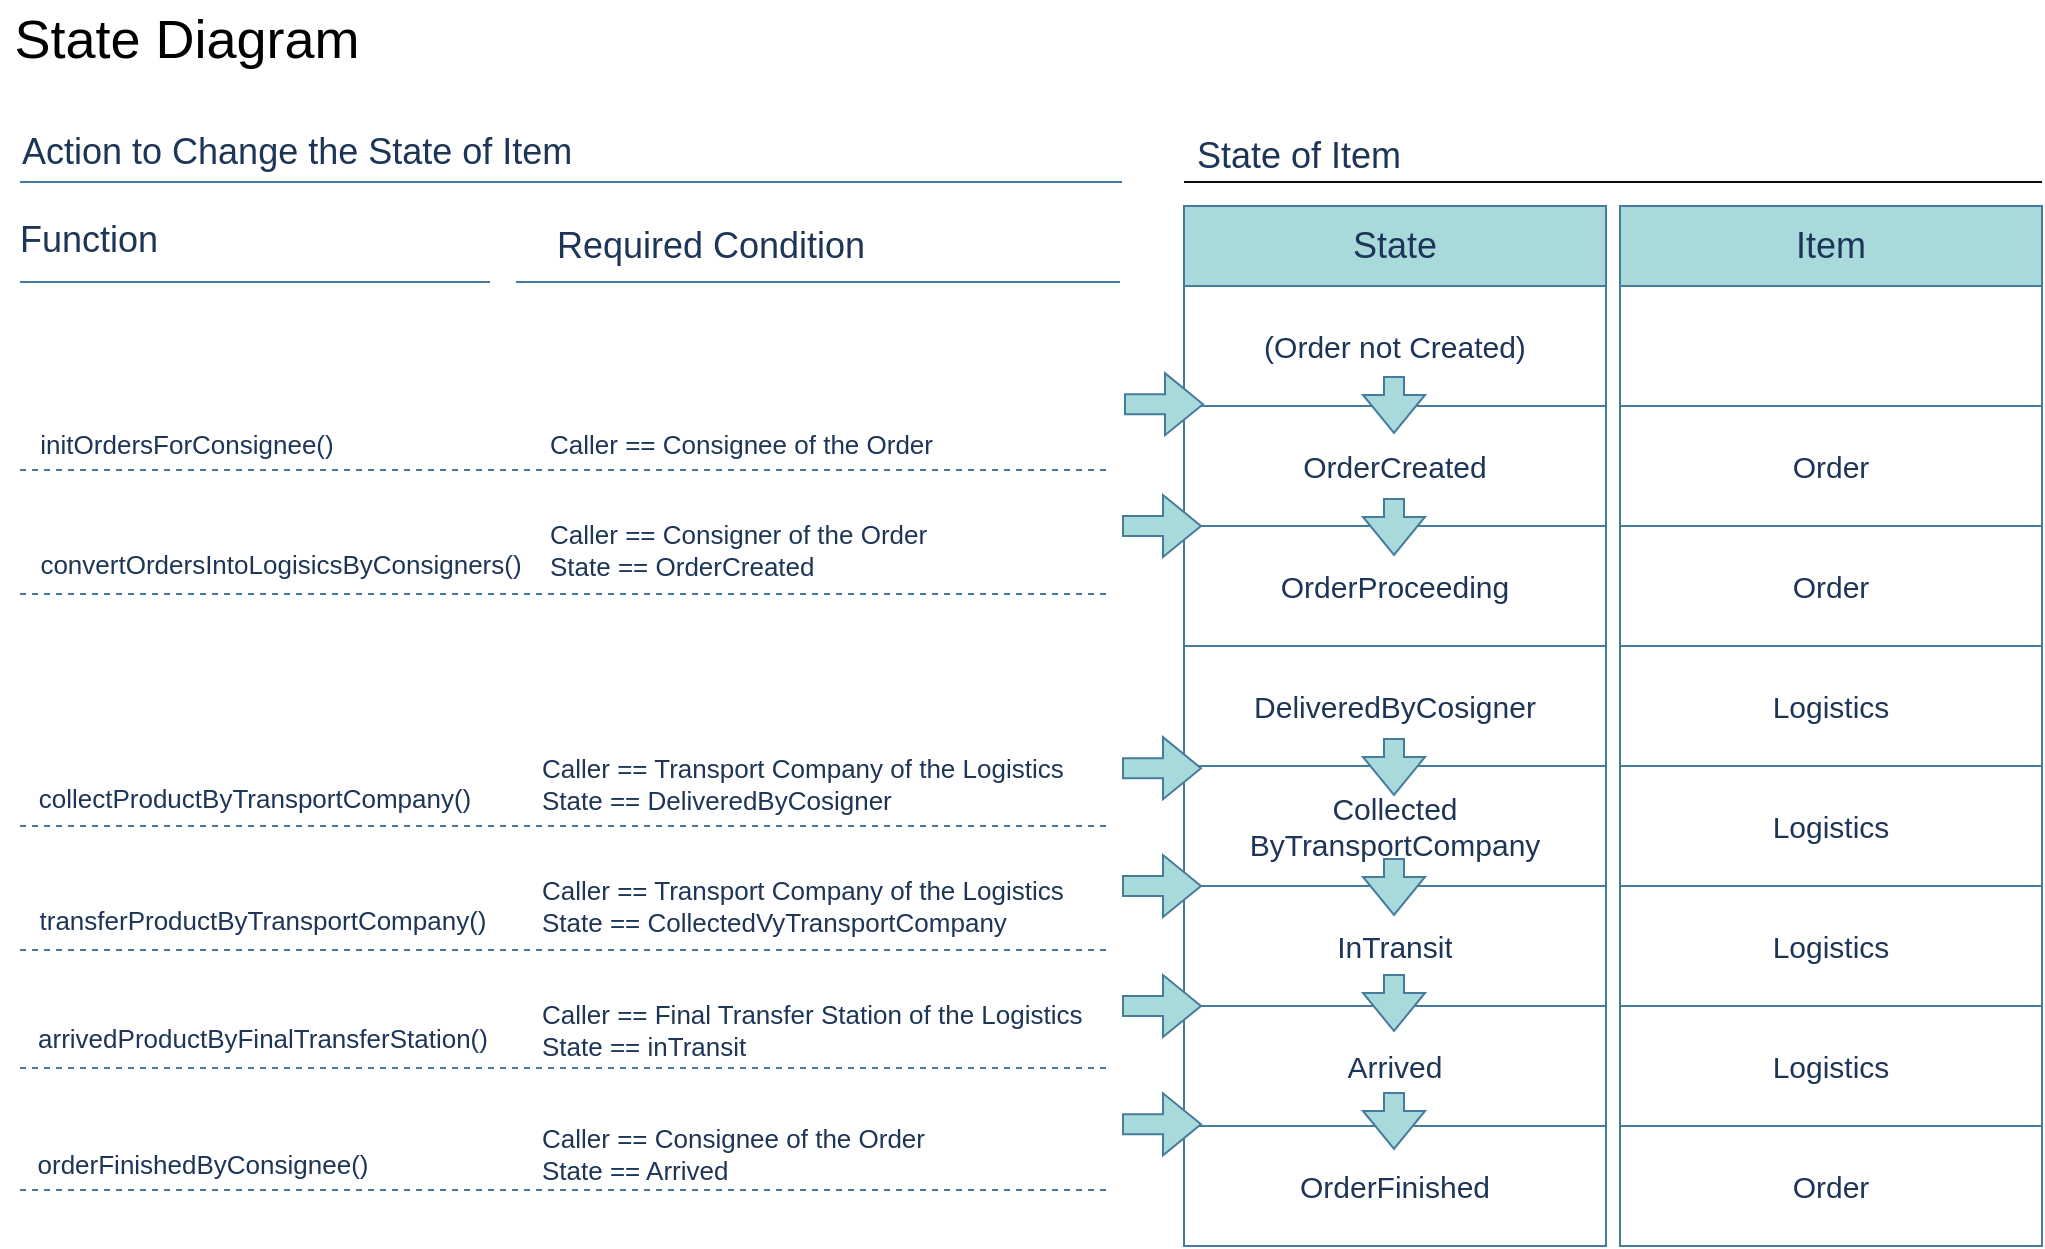 <mxfile version="21.3.7" type="github">
  <diagram name="第 1 页" id="huAepPnncW1xGeGL0CtJ">
    <mxGraphModel dx="1272" dy="768" grid="0" gridSize="10" guides="1" tooltips="1" connect="1" arrows="1" fold="1" page="1" pageScale="1" pageWidth="1100" pageHeight="850" background="#ffffff" math="0" shadow="0">
      <root>
        <mxCell id="0" />
        <mxCell id="1" parent="0" />
        <mxCell id="AWEhoXxBnMVrFFx_qnBk-1" value="&lt;font style=&quot;font-weight: normal; font-size: 27px;&quot; color=&quot;#000000&quot;&gt;State Diagram&lt;/font&gt;" style="text;strokeColor=none;fillColor=none;html=1;fontSize=24;fontStyle=1;verticalAlign=middle;align=center;fontColor=#1D3557;rounded=1;labelBackgroundColor=none;" vertex="1" parent="1">
          <mxGeometry x="102.5" y="40" width="100" height="40" as="geometry" />
        </mxCell>
        <mxCell id="AWEhoXxBnMVrFFx_qnBk-3" value="&lt;font style=&quot;font-size: 18px;&quot;&gt;Action to Change the State of Item&lt;/font&gt;" style="text;html=1;align=left;verticalAlign=middle;resizable=0;points=[];autosize=1;strokeColor=none;fillColor=none;fontColor=#1D3557;" vertex="1" parent="1">
          <mxGeometry x="69" y="99" width="293" height="34" as="geometry" />
        </mxCell>
        <mxCell id="AWEhoXxBnMVrFFx_qnBk-4" value="" style="line;strokeWidth=1;align=left;verticalAlign=middle;spacingTop=-1;spacingLeft=3;spacingRight=3;rotatable=0;labelPosition=right;points=[];portConstraint=eastwest;strokeColor=#457B9D;fillColor=#457B9D;" vertex="1" parent="1">
          <mxGeometry x="70" y="127" width="551" height="8" as="geometry" />
        </mxCell>
        <mxCell id="AWEhoXxBnMVrFFx_qnBk-6" value="&lt;font style=&quot;font-size: 18px;&quot;&gt;Function&lt;/font&gt;" style="text;html=1;align=center;verticalAlign=middle;resizable=0;points=[];autosize=1;strokeColor=none;fillColor=none;fontColor=#1D3557;" vertex="1" parent="1">
          <mxGeometry x="60" y="143" width="87" height="34" as="geometry" />
        </mxCell>
        <mxCell id="AWEhoXxBnMVrFFx_qnBk-7" value="&lt;font style=&quot;font-size: 18px;&quot;&gt;Required Condition&lt;/font&gt;" style="text;html=1;align=center;verticalAlign=middle;resizable=0;points=[];autosize=1;strokeColor=none;fillColor=none;fontColor=#1D3557;" vertex="1" parent="1">
          <mxGeometry x="328.5" y="146" width="172" height="34" as="geometry" />
        </mxCell>
        <mxCell id="AWEhoXxBnMVrFFx_qnBk-9" value="" style="line;strokeWidth=1;align=left;verticalAlign=middle;spacingTop=-1;spacingLeft=3;spacingRight=3;rotatable=0;labelPosition=right;points=[];portConstraint=eastwest;strokeColor=#457B9D;fillColor=#457B9D;" vertex="1" parent="1">
          <mxGeometry x="70" y="177" width="235" height="8" as="geometry" />
        </mxCell>
        <mxCell id="AWEhoXxBnMVrFFx_qnBk-10" value="" style="line;strokeWidth=1;align=left;verticalAlign=middle;spacingTop=-1;spacingLeft=3;spacingRight=3;rotatable=0;labelPosition=right;points=[];portConstraint=eastwest;strokeColor=#457B9D;" vertex="1" parent="1">
          <mxGeometry x="318" y="177" width="302" height="8" as="geometry" />
        </mxCell>
        <mxCell id="AWEhoXxBnMVrFFx_qnBk-11" value="" style="line;strokeWidth=1;align=left;verticalAlign=middle;spacingTop=-1;spacingLeft=3;spacingRight=3;rotatable=0;labelPosition=right;points=[];portConstraint=eastwest;strokeColor=#0d0d0d;" vertex="1" parent="1">
          <mxGeometry x="652" y="127" width="429" height="8" as="geometry" />
        </mxCell>
        <mxCell id="AWEhoXxBnMVrFFx_qnBk-12" value="&lt;span style=&quot;font-size: 18px;&quot;&gt;State of Item&lt;/span&gt;" style="text;html=1;align=center;verticalAlign=middle;resizable=0;points=[];autosize=1;strokeColor=none;fillColor=none;fontColor=#1D3557;" vertex="1" parent="1">
          <mxGeometry x="649" y="101" width="120" height="34" as="geometry" />
        </mxCell>
        <mxCell id="AWEhoXxBnMVrFFx_qnBk-27" value="&lt;font style=&quot;font-size: 18px;&quot;&gt;State&lt;/font&gt;" style="swimlane;fontStyle=0;childLayout=stackLayout;horizontal=1;startSize=40;horizontalStack=0;resizeParent=1;resizeParentMax=0;resizeLast=0;collapsible=1;marginBottom=0;whiteSpace=wrap;html=1;strokeColor=#457B9D;fontColor=#1D3557;fillColor=#A8DADC;" vertex="1" parent="1">
          <mxGeometry x="652" y="143" width="211" height="520" as="geometry" />
        </mxCell>
        <mxCell id="AWEhoXxBnMVrFFx_qnBk-50" value="&lt;font style=&quot;font-size: 15px;&quot;&gt;(Order not Created)&lt;/font&gt;" style="text;strokeColor=#457B9D;fillColor=none;align=center;verticalAlign=middle;spacingLeft=4;spacingRight=4;overflow=hidden;points=[[0,0.5],[1,0.5]];portConstraint=eastwest;rotatable=0;whiteSpace=wrap;html=1;fontColor=#1D3557;" vertex="1" parent="AWEhoXxBnMVrFFx_qnBk-27">
          <mxGeometry y="40" width="211" height="60" as="geometry" />
        </mxCell>
        <mxCell id="AWEhoXxBnMVrFFx_qnBk-54" value="&lt;font style=&quot;font-size: 15px;&quot;&gt;OrderCreated&lt;/font&gt;" style="text;strokeColor=#457B9D;fillColor=none;align=center;verticalAlign=middle;spacingLeft=4;spacingRight=4;overflow=hidden;points=[[0,0.5],[1,0.5]];portConstraint=eastwest;rotatable=0;whiteSpace=wrap;html=1;fontColor=#1D3557;" vertex="1" parent="AWEhoXxBnMVrFFx_qnBk-27">
          <mxGeometry y="100" width="211" height="60" as="geometry" />
        </mxCell>
        <mxCell id="AWEhoXxBnMVrFFx_qnBk-78" value="" style="shape=flexArrow;endArrow=classic;html=1;rounded=0;strokeColor=#457B9D;fontColor=#1D3557;fillColor=#A8DADC;" edge="1" parent="AWEhoXxBnMVrFFx_qnBk-27">
          <mxGeometry width="50" height="50" relative="1" as="geometry">
            <mxPoint x="105" y="146" as="sourcePoint" />
            <mxPoint x="105" y="175" as="targetPoint" />
          </mxGeometry>
        </mxCell>
        <mxCell id="AWEhoXxBnMVrFFx_qnBk-61" value="&lt;font style=&quot;font-size: 15px;&quot;&gt;OrderProceeding&lt;/font&gt;" style="text;strokeColor=none;fillColor=none;align=center;verticalAlign=middle;spacingLeft=4;spacingRight=4;overflow=hidden;points=[[0,0.5],[1,0.5]];portConstraint=eastwest;rotatable=0;whiteSpace=wrap;html=1;fontColor=#1D3557;" vertex="1" parent="AWEhoXxBnMVrFFx_qnBk-27">
          <mxGeometry y="160" width="211" height="60" as="geometry" />
        </mxCell>
        <mxCell id="AWEhoXxBnMVrFFx_qnBk-60" value="&lt;font style=&quot;font-size: 15px;&quot;&gt;DeliveredByCosigner&lt;/font&gt;" style="text;strokeColor=#457B9D;fillColor=none;align=center;verticalAlign=middle;spacingLeft=4;spacingRight=4;overflow=hidden;points=[[0,0.5],[1,0.5]];portConstraint=eastwest;rotatable=0;whiteSpace=wrap;html=1;fontColor=#1D3557;" vertex="1" parent="AWEhoXxBnMVrFFx_qnBk-27">
          <mxGeometry y="220" width="211" height="60" as="geometry" />
        </mxCell>
        <mxCell id="AWEhoXxBnMVrFFx_qnBk-59" value="&lt;font style=&quot;font-size: 15px;&quot;&gt;Collected&lt;br&gt;ByTransportCompany&lt;/font&gt;" style="text;strokeColor=#457B9D;fillColor=none;align=center;verticalAlign=middle;spacingLeft=4;spacingRight=4;overflow=hidden;points=[[0,0.5],[1,0.5]];portConstraint=eastwest;rotatable=0;whiteSpace=wrap;html=1;fontColor=#1D3557;" vertex="1" parent="AWEhoXxBnMVrFFx_qnBk-27">
          <mxGeometry y="280" width="211" height="60" as="geometry" />
        </mxCell>
        <mxCell id="AWEhoXxBnMVrFFx_qnBk-58" value="&lt;font style=&quot;font-size: 15px;&quot;&gt;InTransit&lt;/font&gt;" style="text;strokeColor=#457B9D;fillColor=none;align=center;verticalAlign=middle;spacingLeft=4;spacingRight=4;overflow=hidden;points=[[0,0.5],[1,0.5]];portConstraint=eastwest;rotatable=0;whiteSpace=wrap;html=1;fontColor=#1D3557;" vertex="1" parent="AWEhoXxBnMVrFFx_qnBk-27">
          <mxGeometry y="340" width="211" height="60" as="geometry" />
        </mxCell>
        <mxCell id="AWEhoXxBnMVrFFx_qnBk-57" value="&lt;font style=&quot;font-size: 15px;&quot;&gt;Arrived&lt;/font&gt;" style="text;strokeColor=#457B9D;fillColor=none;align=center;verticalAlign=middle;spacingLeft=4;spacingRight=4;overflow=hidden;points=[[0,0.5],[1,0.5]];portConstraint=eastwest;rotatable=0;whiteSpace=wrap;html=1;fontColor=#1D3557;" vertex="1" parent="AWEhoXxBnMVrFFx_qnBk-27">
          <mxGeometry y="400" width="211" height="60" as="geometry" />
        </mxCell>
        <mxCell id="AWEhoXxBnMVrFFx_qnBk-81" value="&lt;font style=&quot;font-size: 15px;&quot;&gt;OrderFinished&lt;/font&gt;" style="text;strokeColor=#457B9D;fillColor=none;align=center;verticalAlign=middle;spacingLeft=4;spacingRight=4;overflow=hidden;points=[[0,0.5],[1,0.5]];portConstraint=eastwest;rotatable=0;whiteSpace=wrap;html=1;fontColor=#1D3557;" vertex="1" parent="AWEhoXxBnMVrFFx_qnBk-27">
          <mxGeometry y="460" width="211" height="60" as="geometry" />
        </mxCell>
        <mxCell id="AWEhoXxBnMVrFFx_qnBk-72" value="" style="shape=flexArrow;endArrow=classic;html=1;rounded=0;strokeColor=#457B9D;fontColor=#1D3557;fillColor=#A8DADC;" edge="1" parent="AWEhoXxBnMVrFFx_qnBk-27">
          <mxGeometry width="50" height="50" relative="1" as="geometry">
            <mxPoint x="105" y="384" as="sourcePoint" />
            <mxPoint x="105" y="413" as="targetPoint" />
          </mxGeometry>
        </mxCell>
        <mxCell id="AWEhoXxBnMVrFFx_qnBk-76" value="" style="shape=flexArrow;endArrow=classic;html=1;rounded=0;strokeColor=#457B9D;fontColor=#1D3557;fillColor=#A8DADC;" edge="1" parent="AWEhoXxBnMVrFFx_qnBk-27">
          <mxGeometry width="50" height="50" relative="1" as="geometry">
            <mxPoint x="105" y="326" as="sourcePoint" />
            <mxPoint x="105" y="355" as="targetPoint" />
          </mxGeometry>
        </mxCell>
        <mxCell id="AWEhoXxBnMVrFFx_qnBk-75" value="" style="shape=flexArrow;endArrow=classic;html=1;rounded=0;strokeColor=#457B9D;fontColor=#1D3557;fillColor=#A8DADC;" edge="1" parent="AWEhoXxBnMVrFFx_qnBk-27">
          <mxGeometry width="50" height="50" relative="1" as="geometry">
            <mxPoint x="105" y="266" as="sourcePoint" />
            <mxPoint x="105" y="295" as="targetPoint" />
          </mxGeometry>
        </mxCell>
        <mxCell id="AWEhoXxBnMVrFFx_qnBk-77" value="" style="shape=flexArrow;endArrow=classic;html=1;rounded=0;strokeColor=#457B9D;fontColor=#1D3557;fillColor=#A8DADC;" edge="1" parent="AWEhoXxBnMVrFFx_qnBk-27">
          <mxGeometry width="50" height="50" relative="1" as="geometry">
            <mxPoint x="105" y="85" as="sourcePoint" />
            <mxPoint x="105" y="114" as="targetPoint" />
          </mxGeometry>
        </mxCell>
        <mxCell id="AWEhoXxBnMVrFFx_qnBk-82" value="" style="shape=flexArrow;endArrow=classic;html=1;rounded=0;strokeColor=#457B9D;fontColor=#1D3557;fillColor=#A8DADC;" edge="1" parent="AWEhoXxBnMVrFFx_qnBk-27">
          <mxGeometry width="50" height="50" relative="1" as="geometry">
            <mxPoint x="105" y="443" as="sourcePoint" />
            <mxPoint x="105" y="472" as="targetPoint" />
          </mxGeometry>
        </mxCell>
        <mxCell id="AWEhoXxBnMVrFFx_qnBk-87" value="" style="shape=flexArrow;endArrow=classic;html=1;rounded=0;strokeColor=#457B9D;fontColor=#1D3557;fillColor=#A8DADC;" edge="1" parent="AWEhoXxBnMVrFFx_qnBk-27">
          <mxGeometry width="50" height="50" relative="1" as="geometry">
            <mxPoint x="-30" y="99.09" as="sourcePoint" />
            <mxPoint x="10" y="99.09" as="targetPoint" />
          </mxGeometry>
        </mxCell>
        <mxCell id="AWEhoXxBnMVrFFx_qnBk-38" value="&lt;font style=&quot;font-size: 18px;&quot;&gt;Item&lt;/font&gt;" style="swimlane;fontStyle=0;childLayout=stackLayout;horizontal=1;startSize=40;horizontalStack=0;resizeParent=1;resizeParentMax=0;resizeLast=0;collapsible=1;marginBottom=0;whiteSpace=wrap;html=1;strokeColor=#457B9D;fontColor=#1D3557;fillColor=#A8DADC;" vertex="1" parent="1">
          <mxGeometry x="870" y="143" width="211" height="520" as="geometry" />
        </mxCell>
        <mxCell id="AWEhoXxBnMVrFFx_qnBk-65" value="" style="text;strokeColor=#457B9D;fillColor=none;align=center;verticalAlign=middle;spacingLeft=4;spacingRight=4;overflow=hidden;points=[[0,0.5],[1,0.5]];portConstraint=eastwest;rotatable=0;whiteSpace=wrap;html=1;fontColor=#1D3557;" vertex="1" parent="AWEhoXxBnMVrFFx_qnBk-38">
          <mxGeometry y="40" width="211" height="60" as="geometry" />
        </mxCell>
        <mxCell id="AWEhoXxBnMVrFFx_qnBk-71" value="&lt;font style=&quot;font-size: 15px;&quot;&gt;Order&lt;/font&gt;" style="text;strokeColor=#457B9D;fillColor=none;align=center;verticalAlign=middle;spacingLeft=4;spacingRight=4;overflow=hidden;points=[[0,0.5],[1,0.5]];portConstraint=eastwest;rotatable=0;whiteSpace=wrap;html=1;fontColor=#1D3557;" vertex="1" parent="AWEhoXxBnMVrFFx_qnBk-38">
          <mxGeometry y="100" width="211" height="60" as="geometry" />
        </mxCell>
        <mxCell id="AWEhoXxBnMVrFFx_qnBk-70" value="&lt;font style=&quot;font-size: 15px;&quot;&gt;Order&lt;/font&gt;" style="text;strokeColor=#457B9D;fillColor=none;align=center;verticalAlign=middle;spacingLeft=4;spacingRight=4;overflow=hidden;points=[[0,0.5],[1,0.5]];portConstraint=eastwest;rotatable=0;whiteSpace=wrap;html=1;fontColor=#1D3557;" vertex="1" parent="AWEhoXxBnMVrFFx_qnBk-38">
          <mxGeometry y="160" width="211" height="60" as="geometry" />
        </mxCell>
        <mxCell id="AWEhoXxBnMVrFFx_qnBk-69" value="&lt;font style=&quot;font-size: 15px;&quot;&gt;Logistics&lt;/font&gt;" style="text;strokeColor=#457B9D;fillColor=none;align=center;verticalAlign=middle;spacingLeft=4;spacingRight=4;overflow=hidden;points=[[0,0.5],[1,0.5]];portConstraint=eastwest;rotatable=0;whiteSpace=wrap;html=1;fontColor=#1D3557;" vertex="1" parent="AWEhoXxBnMVrFFx_qnBk-38">
          <mxGeometry y="220" width="211" height="60" as="geometry" />
        </mxCell>
        <mxCell id="AWEhoXxBnMVrFFx_qnBk-68" value="&lt;font style=&quot;font-size: 15px;&quot;&gt;Logistics&lt;/font&gt;" style="text;strokeColor=#457B9D;fillColor=none;align=center;verticalAlign=middle;spacingLeft=4;spacingRight=4;overflow=hidden;points=[[0,0.5],[1,0.5]];portConstraint=eastwest;rotatable=0;whiteSpace=wrap;html=1;fontColor=#1D3557;" vertex="1" parent="AWEhoXxBnMVrFFx_qnBk-38">
          <mxGeometry y="280" width="211" height="60" as="geometry" />
        </mxCell>
        <mxCell id="AWEhoXxBnMVrFFx_qnBk-67" value="&lt;font style=&quot;font-size: 15px;&quot;&gt;Logistics&lt;/font&gt;" style="text;strokeColor=#457B9D;fillColor=none;align=center;verticalAlign=middle;spacingLeft=4;spacingRight=4;overflow=hidden;points=[[0,0.5],[1,0.5]];portConstraint=eastwest;rotatable=0;whiteSpace=wrap;html=1;fontColor=#1D3557;" vertex="1" parent="AWEhoXxBnMVrFFx_qnBk-38">
          <mxGeometry y="340" width="211" height="60" as="geometry" />
        </mxCell>
        <mxCell id="AWEhoXxBnMVrFFx_qnBk-66" value="&lt;font style=&quot;font-size: 15px;&quot;&gt;Logistics&lt;/font&gt;" style="text;strokeColor=#457B9D;fillColor=none;align=center;verticalAlign=middle;spacingLeft=4;spacingRight=4;overflow=hidden;points=[[0,0.5],[1,0.5]];portConstraint=eastwest;rotatable=0;whiteSpace=wrap;html=1;fontColor=#1D3557;" vertex="1" parent="AWEhoXxBnMVrFFx_qnBk-38">
          <mxGeometry y="400" width="211" height="60" as="geometry" />
        </mxCell>
        <mxCell id="AWEhoXxBnMVrFFx_qnBk-83" value="&lt;font style=&quot;font-size: 15px;&quot;&gt;Order&lt;/font&gt;" style="text;strokeColor=#457B9D;fillColor=none;align=center;verticalAlign=middle;spacingLeft=4;spacingRight=4;overflow=hidden;points=[[0,0.5],[1,0.5]];portConstraint=eastwest;rotatable=0;whiteSpace=wrap;html=1;fontColor=#1D3557;" vertex="1" parent="AWEhoXxBnMVrFFx_qnBk-38">
          <mxGeometry y="460" width="211" height="60" as="geometry" />
        </mxCell>
        <mxCell id="AWEhoXxBnMVrFFx_qnBk-85" value="" style="shape=flexArrow;endArrow=classic;html=1;rounded=0;strokeColor=#457B9D;fontColor=#1D3557;fillColor=#A8DADC;" edge="1" parent="1">
          <mxGeometry width="50" height="50" relative="1" as="geometry">
            <mxPoint x="621" y="303" as="sourcePoint" />
            <mxPoint x="661" y="303" as="targetPoint" />
          </mxGeometry>
        </mxCell>
        <mxCell id="AWEhoXxBnMVrFFx_qnBk-90" value="" style="shape=flexArrow;endArrow=classic;html=1;rounded=0;strokeColor=#457B9D;fontColor=#1D3557;fillColor=#A8DADC;" edge="1" parent="1">
          <mxGeometry width="50" height="50" relative="1" as="geometry">
            <mxPoint x="621" y="483" as="sourcePoint" />
            <mxPoint x="661" y="483" as="targetPoint" />
          </mxGeometry>
        </mxCell>
        <mxCell id="AWEhoXxBnMVrFFx_qnBk-91" value="" style="shape=flexArrow;endArrow=classic;html=1;rounded=0;strokeColor=#457B9D;fontColor=#1D3557;fillColor=#A8DADC;" edge="1" parent="1">
          <mxGeometry width="50" height="50" relative="1" as="geometry">
            <mxPoint x="621" y="424.09" as="sourcePoint" />
            <mxPoint x="661" y="424.09" as="targetPoint" />
          </mxGeometry>
        </mxCell>
        <mxCell id="AWEhoXxBnMVrFFx_qnBk-89" value="" style="shape=flexArrow;endArrow=classic;html=1;rounded=0;strokeColor=#457B9D;fontColor=#1D3557;fillColor=#A8DADC;" edge="1" parent="1">
          <mxGeometry width="50" height="50" relative="1" as="geometry">
            <mxPoint x="621" y="543" as="sourcePoint" />
            <mxPoint x="661" y="543" as="targetPoint" />
          </mxGeometry>
        </mxCell>
        <mxCell id="AWEhoXxBnMVrFFx_qnBk-88" value="" style="shape=flexArrow;endArrow=classic;html=1;rounded=0;strokeColor=#457B9D;fontColor=#1D3557;fillColor=#A8DADC;" edge="1" parent="1">
          <mxGeometry width="50" height="50" relative="1" as="geometry">
            <mxPoint x="621" y="602.17" as="sourcePoint" />
            <mxPoint x="661" y="602.17" as="targetPoint" />
          </mxGeometry>
        </mxCell>
        <mxCell id="AWEhoXxBnMVrFFx_qnBk-92" value="" style="endArrow=none;dashed=1;html=1;rounded=0;strokeColor=#457B9D;fontColor=#1D3557;fillColor=#A8DADC;" edge="1" parent="1">
          <mxGeometry width="50" height="50" relative="1" as="geometry">
            <mxPoint x="70" y="275" as="sourcePoint" />
            <mxPoint x="615" y="275" as="targetPoint" />
          </mxGeometry>
        </mxCell>
        <mxCell id="AWEhoXxBnMVrFFx_qnBk-93" value="" style="endArrow=none;dashed=1;html=1;rounded=0;strokeColor=#457B9D;fontColor=#1D3557;fillColor=#A8DADC;" edge="1" parent="1">
          <mxGeometry width="50" height="50" relative="1" as="geometry">
            <mxPoint x="70" y="337" as="sourcePoint" />
            <mxPoint x="615" y="337" as="targetPoint" />
          </mxGeometry>
        </mxCell>
        <mxCell id="AWEhoXxBnMVrFFx_qnBk-95" value="" style="endArrow=none;dashed=1;html=1;rounded=0;strokeColor=#457B9D;fontColor=#1D3557;fillColor=#A8DADC;" edge="1" parent="1">
          <mxGeometry width="50" height="50" relative="1" as="geometry">
            <mxPoint x="70" y="453" as="sourcePoint" />
            <mxPoint x="615" y="453" as="targetPoint" />
          </mxGeometry>
        </mxCell>
        <mxCell id="AWEhoXxBnMVrFFx_qnBk-96" value="" style="endArrow=none;dashed=1;html=1;rounded=0;strokeColor=#457B9D;fontColor=#1D3557;fillColor=#A8DADC;" edge="1" parent="1">
          <mxGeometry width="50" height="50" relative="1" as="geometry">
            <mxPoint x="70" y="515" as="sourcePoint" />
            <mxPoint x="615" y="515" as="targetPoint" />
          </mxGeometry>
        </mxCell>
        <mxCell id="AWEhoXxBnMVrFFx_qnBk-97" value="" style="endArrow=none;dashed=1;html=1;rounded=0;strokeColor=#457B9D;fontColor=#1D3557;fillColor=#A8DADC;" edge="1" parent="1">
          <mxGeometry width="50" height="50" relative="1" as="geometry">
            <mxPoint x="70" y="574" as="sourcePoint" />
            <mxPoint x="615" y="574" as="targetPoint" />
          </mxGeometry>
        </mxCell>
        <mxCell id="AWEhoXxBnMVrFFx_qnBk-98" value="" style="endArrow=none;dashed=1;html=1;rounded=0;strokeColor=#457B9D;fontColor=#1D3557;fillColor=#A8DADC;" edge="1" parent="1">
          <mxGeometry width="50" height="50" relative="1" as="geometry">
            <mxPoint x="70" y="635" as="sourcePoint" />
            <mxPoint x="615" y="635" as="targetPoint" />
          </mxGeometry>
        </mxCell>
        <mxCell id="AWEhoXxBnMVrFFx_qnBk-99" value="&lt;font style=&quot;font-size: 13px;&quot;&gt;initOrdersForConsignee()&lt;/font&gt;" style="text;html=1;align=center;verticalAlign=middle;resizable=0;points=[];autosize=1;strokeColor=none;fillColor=none;fontColor=#1D3557;" vertex="1" parent="1">
          <mxGeometry x="70" y="248" width="165" height="28" as="geometry" />
        </mxCell>
        <mxCell id="AWEhoXxBnMVrFFx_qnBk-100" value="&lt;font style=&quot;font-size: 13px;&quot;&gt;convertOrdersIntoLogisicsByConsigners()&lt;/font&gt;" style="text;html=1;align=center;verticalAlign=middle;resizable=0;points=[];autosize=1;strokeColor=none;fillColor=none;fontColor=#1D3557;" vertex="1" parent="1">
          <mxGeometry x="70" y="308" width="259" height="28" as="geometry" />
        </mxCell>
        <mxCell id="AWEhoXxBnMVrFFx_qnBk-101" value="&lt;font style=&quot;font-size: 13px;&quot;&gt;collectProductByTransportCompany()&lt;/font&gt;" style="text;html=1;align=center;verticalAlign=middle;resizable=0;points=[];autosize=1;strokeColor=none;fillColor=none;fontColor=#1D3557;" vertex="1" parent="1">
          <mxGeometry x="70" y="425" width="234" height="28" as="geometry" />
        </mxCell>
        <mxCell id="AWEhoXxBnMVrFFx_qnBk-102" value="&lt;font style=&quot;font-size: 13px;&quot;&gt;transferProductByTransportCompany()&lt;/font&gt;" style="text;html=1;align=center;verticalAlign=middle;resizable=0;points=[];autosize=1;strokeColor=none;fillColor=none;fontColor=#1D3557;" vertex="1" parent="1">
          <mxGeometry x="70" y="486" width="241" height="28" as="geometry" />
        </mxCell>
        <mxCell id="AWEhoXxBnMVrFFx_qnBk-103" value="&lt;font style=&quot;font-size: 13px;&quot;&gt;arrivedProductByFinalTransferStation()&lt;/font&gt;" style="text;html=1;align=center;verticalAlign=middle;resizable=0;points=[];autosize=1;strokeColor=none;fillColor=none;fontColor=#1D3557;" vertex="1" parent="1">
          <mxGeometry x="69" y="545" width="243" height="28" as="geometry" />
        </mxCell>
        <mxCell id="AWEhoXxBnMVrFFx_qnBk-104" value="&lt;font style=&quot;font-size: 13px;&quot;&gt;orderFinishedByConsignee()&lt;/font&gt;" style="text;html=1;align=center;verticalAlign=middle;resizable=0;points=[];autosize=1;strokeColor=none;fillColor=none;fontColor=#1D3557;" vertex="1" parent="1">
          <mxGeometry x="69" y="608" width="183" height="28" as="geometry" />
        </mxCell>
        <mxCell id="AWEhoXxBnMVrFFx_qnBk-106" value="&lt;font style=&quot;font-size: 13px;&quot;&gt;Caller == Consignee of the Order&lt;/font&gt;" style="text;html=1;align=left;verticalAlign=middle;resizable=0;points=[];autosize=1;strokeColor=none;fillColor=none;fontColor=#1D3557;" vertex="1" parent="1">
          <mxGeometry x="333" y="248" width="210" height="28" as="geometry" />
        </mxCell>
        <mxCell id="AWEhoXxBnMVrFFx_qnBk-107" value="&lt;font style=&quot;font-size: 13px;&quot;&gt;Caller == Consigner of the Order&lt;br&gt;State == OrderCreated&amp;nbsp;&lt;/font&gt;" style="text;html=1;align=left;verticalAlign=middle;resizable=0;points=[];autosize=1;strokeColor=none;fillColor=none;fontColor=#1D3557;" vertex="1" parent="1">
          <mxGeometry x="333" y="293" width="207" height="43" as="geometry" />
        </mxCell>
        <mxCell id="AWEhoXxBnMVrFFx_qnBk-108" value="&lt;font style=&quot;font-size: 13px;&quot;&gt;Caller == Transport Company of the Logistics&lt;br&gt;State == DeliveredByCosigner&lt;/font&gt;" style="text;html=1;align=left;verticalAlign=middle;resizable=0;points=[];autosize=1;strokeColor=none;fillColor=none;fontColor=#1D3557;" vertex="1" parent="1">
          <mxGeometry x="329" y="410" width="279" height="43" as="geometry" />
        </mxCell>
        <mxCell id="AWEhoXxBnMVrFFx_qnBk-109" value="&lt;font style=&quot;font-size: 13px;&quot;&gt;Caller == Transport Company of the Logistics&lt;br&gt;State == CollectedVyTransportCompany&lt;/font&gt;" style="text;html=1;align=left;verticalAlign=middle;resizable=0;points=[];autosize=1;strokeColor=none;fillColor=none;fontColor=#1D3557;" vertex="1" parent="1">
          <mxGeometry x="329" y="471" width="279" height="43" as="geometry" />
        </mxCell>
        <mxCell id="AWEhoXxBnMVrFFx_qnBk-111" value="&lt;font style=&quot;font-size: 13px;&quot;&gt;Caller == Final Transfer Station of the Logistics&lt;br&gt;State == inTransit&amp;nbsp;&lt;/font&gt;" style="text;html=1;align=left;verticalAlign=middle;resizable=0;points=[];autosize=1;strokeColor=none;fillColor=none;fontColor=#1D3557;" vertex="1" parent="1">
          <mxGeometry x="328.5" y="533" width="288" height="43" as="geometry" />
        </mxCell>
        <mxCell id="AWEhoXxBnMVrFFx_qnBk-112" value="&lt;font style=&quot;font-size: 13px;&quot;&gt;Caller == Consignee of the Order&lt;br&gt;State == Arrived&lt;/font&gt;" style="text;html=1;align=left;verticalAlign=middle;resizable=0;points=[];autosize=1;strokeColor=none;fillColor=none;fontColor=#1D3557;" vertex="1" parent="1">
          <mxGeometry x="328.5" y="595" width="210" height="43" as="geometry" />
        </mxCell>
      </root>
    </mxGraphModel>
  </diagram>
</mxfile>
